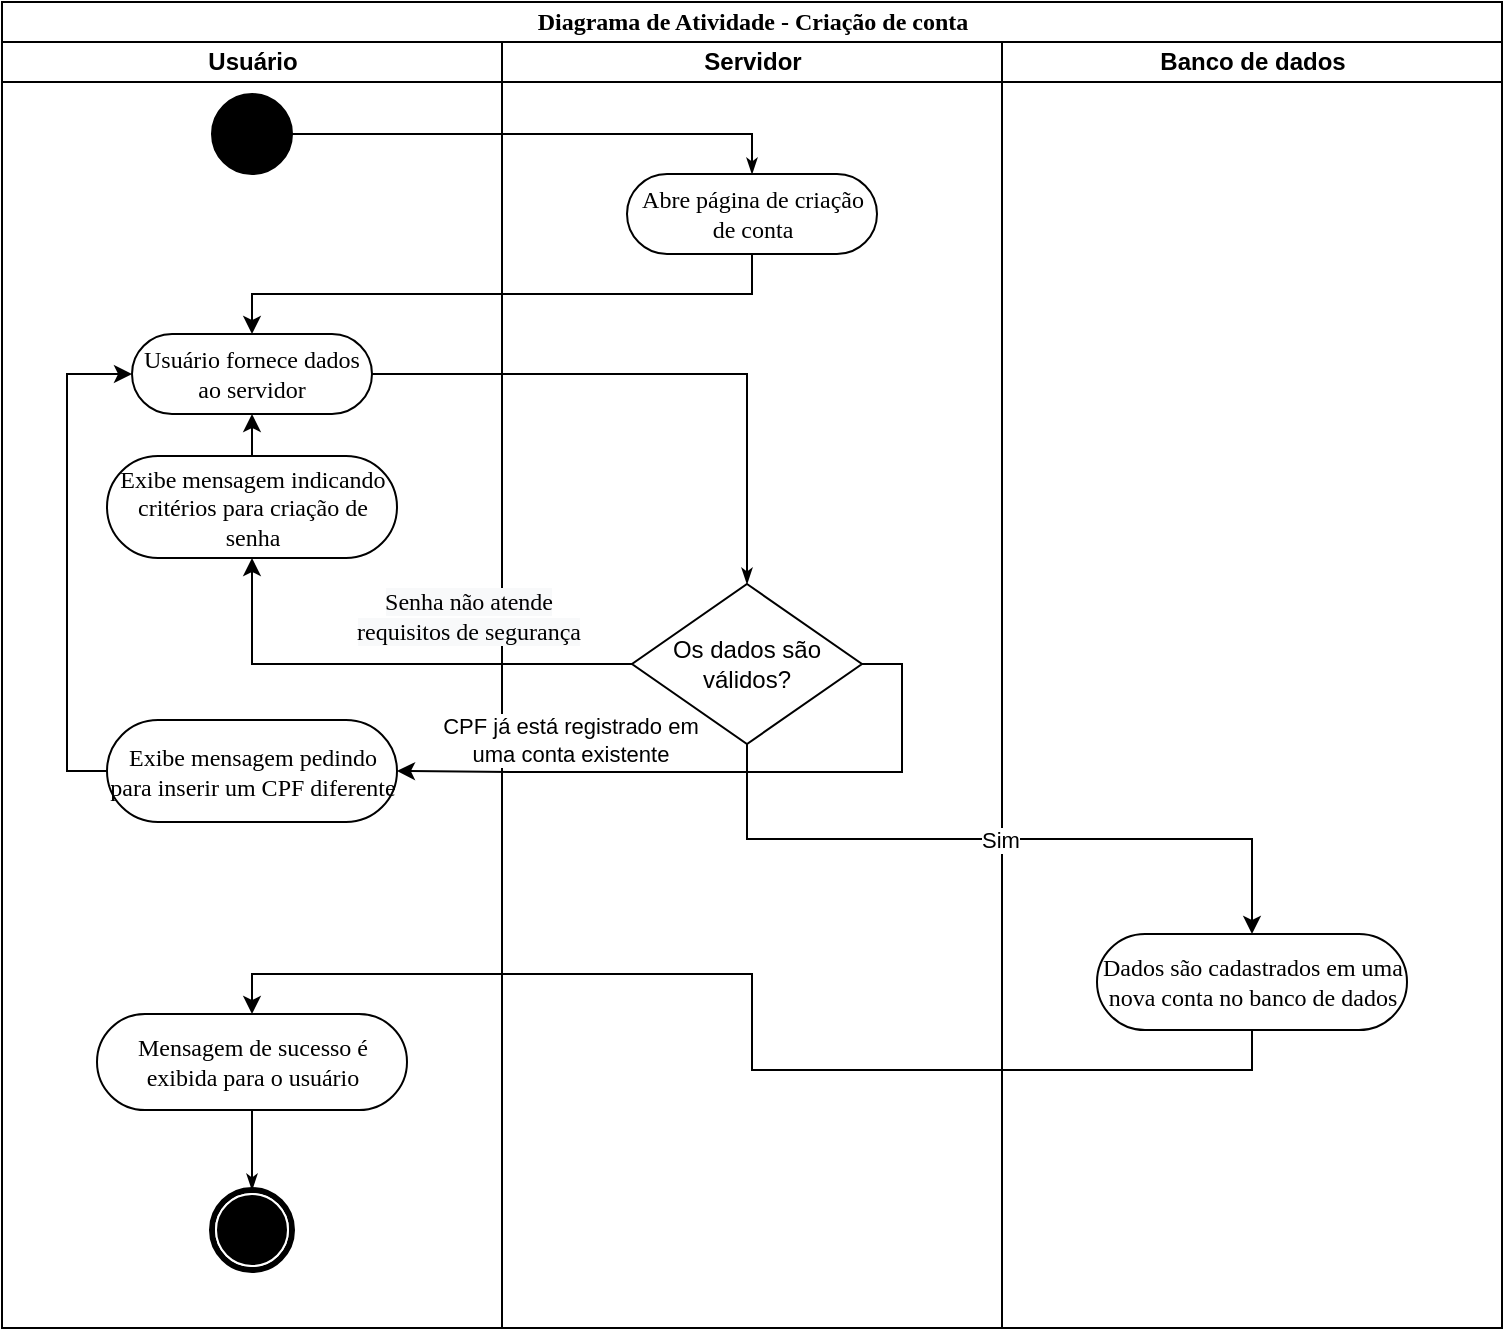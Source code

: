 <mxfile version="20.4.0" type="device"><diagram name="Page-1" id="0783ab3e-0a74-02c8-0abd-f7b4e66b4bec"><mxGraphModel dx="867" dy="446" grid="0" gridSize="10" guides="1" tooltips="1" connect="1" arrows="1" fold="1" page="1" pageScale="1" pageWidth="850" pageHeight="1100" background="none" math="0" shadow="0"><root><mxCell id="0"/><mxCell id="1" parent="0"/><mxCell id="1c1d494c118603dd-1" value="Diagrama de Atividade - Criação de conta" style="swimlane;html=1;childLayout=stackLayout;startSize=20;rounded=0;shadow=0;comic=0;labelBackgroundColor=none;strokeWidth=1;fontFamily=Verdana;fontSize=12;align=center;" parent="1" vertex="1"><mxGeometry x="40" y="20" width="750" height="663" as="geometry"/></mxCell><mxCell id="1c1d494c118603dd-2" value="Usuário" style="swimlane;html=1;startSize=20;" parent="1c1d494c118603dd-1" vertex="1"><mxGeometry y="20" width="250" height="643" as="geometry"/></mxCell><mxCell id="Y7iGVVYDu_4W3cL_ny2J-62" value="" style="ellipse;whiteSpace=wrap;html=1;rounded=0;shadow=0;comic=0;labelBackgroundColor=none;strokeWidth=1;fillColor=#000000;fontFamily=Verdana;fontSize=12;align=center;" parent="1c1d494c118603dd-2" vertex="1"><mxGeometry x="105" y="26" width="40" height="40" as="geometry"/></mxCell><mxCell id="Y7iGVVYDu_4W3cL_ny2J-63" value="Usuário fornece dados ao servidor" style="rounded=1;whiteSpace=wrap;html=1;shadow=0;comic=0;labelBackgroundColor=none;strokeWidth=1;fontFamily=Verdana;fontSize=12;align=center;arcSize=50;" parent="1c1d494c118603dd-2" vertex="1"><mxGeometry x="65" y="146" width="120" height="40" as="geometry"/></mxCell><mxCell id="Y7iGVVYDu_4W3cL_ny2J-74" value="Exibe mensagem indicando critérios para criação de senha" style="rounded=1;whiteSpace=wrap;html=1;shadow=0;comic=0;labelBackgroundColor=none;strokeWidth=1;fontFamily=Verdana;fontSize=12;align=center;arcSize=50;" parent="1c1d494c118603dd-2" vertex="1"><mxGeometry x="52.5" y="207" width="145" height="51" as="geometry"/></mxCell><mxCell id="Y7iGVVYDu_4W3cL_ny2J-73" style="edgeStyle=orthogonalEdgeStyle;rounded=0;orthogonalLoop=1;jettySize=auto;html=1;exitX=0.5;exitY=0;exitDx=0;exitDy=0;entryX=0.5;entryY=1;entryDx=0;entryDy=0;" parent="1c1d494c118603dd-2" source="Y7iGVVYDu_4W3cL_ny2J-74" target="Y7iGVVYDu_4W3cL_ny2J-63" edge="1"><mxGeometry relative="1" as="geometry"><mxPoint x="127" y="203" as="sourcePoint"/><mxPoint x="134" y="192" as="targetPoint"/><Array as="points"/></mxGeometry></mxCell><mxCell id="Y7iGVVYDu_4W3cL_ny2J-78" value="Exibe mensagem pedindo para inserir um CPF diferente" style="rounded=1;whiteSpace=wrap;html=1;shadow=0;comic=0;labelBackgroundColor=none;strokeWidth=1;fontFamily=Verdana;fontSize=12;align=center;arcSize=50;" parent="1c1d494c118603dd-2" vertex="1"><mxGeometry x="52.5" y="339" width="145" height="51" as="geometry"/></mxCell><mxCell id="Y7iGVVYDu_4W3cL_ny2J-77" style="edgeStyle=orthogonalEdgeStyle;rounded=0;orthogonalLoop=1;jettySize=auto;html=1;exitX=0;exitY=0.5;exitDx=0;exitDy=0;entryX=0;entryY=0.5;entryDx=0;entryDy=0;" parent="1c1d494c118603dd-2" source="Y7iGVVYDu_4W3cL_ny2J-78" target="Y7iGVVYDu_4W3cL_ny2J-63" edge="1"><mxGeometry relative="1" as="geometry"><mxPoint x="21" y="140" as="targetPoint"/></mxGeometry></mxCell><mxCell id="Y7iGVVYDu_4W3cL_ny2J-81" value="Mensagem de sucesso é&lt;br&gt;exibida para o usuário" style="rounded=1;whiteSpace=wrap;html=1;shadow=0;comic=0;labelBackgroundColor=none;strokeWidth=1;fontFamily=Verdana;fontSize=12;align=center;arcSize=50;" parent="1c1d494c118603dd-2" vertex="1"><mxGeometry x="47.5" y="486" width="155" height="48" as="geometry"/></mxCell><mxCell id="Y7iGVVYDu_4W3cL_ny2J-65" value="" style="shape=mxgraph.bpmn.shape;html=1;verticalLabelPosition=bottom;labelBackgroundColor=#ffffff;verticalAlign=top;perimeter=ellipsePerimeter;outline=end;symbol=terminate;rounded=0;shadow=0;comic=0;strokeWidth=1;fontFamily=Verdana;fontSize=12;align=center;" parent="1c1d494c118603dd-2" vertex="1"><mxGeometry x="105" y="574" width="40" height="40" as="geometry"/></mxCell><mxCell id="Y7iGVVYDu_4W3cL_ny2J-64" style="edgeStyle=none;rounded=0;html=1;labelBackgroundColor=none;startArrow=none;startFill=0;startSize=5;endArrow=classicThin;endFill=1;endSize=5;jettySize=auto;orthogonalLoop=1;strokeWidth=1;fontFamily=Verdana;fontSize=12;exitX=0.5;exitY=1;exitDx=0;exitDy=0;" parent="1c1d494c118603dd-2" source="Y7iGVVYDu_4W3cL_ny2J-81" target="Y7iGVVYDu_4W3cL_ny2J-65" edge="1"><mxGeometry relative="1" as="geometry"><mxPoint x="373.5" y="522" as="sourcePoint"/></mxGeometry></mxCell><mxCell id="1c1d494c118603dd-3" value="Servidor" style="swimlane;html=1;startSize=20;" parent="1c1d494c118603dd-1" vertex="1"><mxGeometry x="250" y="20" width="250" height="643" as="geometry"/></mxCell><mxCell id="Y7iGVVYDu_4W3cL_ny2J-76" value="Abre página de criação de conta" style="rounded=1;whiteSpace=wrap;html=1;shadow=0;comic=0;labelBackgroundColor=none;strokeWidth=1;fontFamily=Verdana;fontSize=12;align=center;arcSize=50;" parent="1c1d494c118603dd-3" vertex="1"><mxGeometry x="62.5" y="66" width="125" height="40" as="geometry"/></mxCell><mxCell id="Y7iGVVYDu_4W3cL_ny2J-72" value="Os dados são válidos?" style="strokeWidth=1;html=1;shape=mxgraph.flowchart.decision;whiteSpace=wrap;" parent="1c1d494c118603dd-3" vertex="1"><mxGeometry x="65" y="271" width="115" height="80" as="geometry"/></mxCell><mxCell id="1c1d494c118603dd-4" value="Banco de dados" style="swimlane;html=1;startSize=20;" parent="1c1d494c118603dd-1" vertex="1"><mxGeometry x="500" y="20" width="250" height="643" as="geometry"/></mxCell><mxCell id="Y7iGVVYDu_4W3cL_ny2J-80" value="Dados são cadastrados em uma nova conta no banco de dados" style="rounded=1;whiteSpace=wrap;html=1;shadow=0;comic=0;labelBackgroundColor=none;strokeWidth=1;fontFamily=Verdana;fontSize=12;align=center;arcSize=50;" parent="1c1d494c118603dd-4" vertex="1"><mxGeometry x="47.5" y="446" width="155" height="48" as="geometry"/></mxCell><mxCell id="Y7iGVVYDu_4W3cL_ny2J-61" style="edgeStyle=orthogonalEdgeStyle;rounded=0;html=1;labelBackgroundColor=none;startArrow=none;startFill=0;startSize=5;endArrow=classicThin;endFill=1;endSize=5;jettySize=auto;orthogonalLoop=1;strokeWidth=1;fontFamily=Verdana;fontSize=12;entryX=0.5;entryY=0;entryDx=0;entryDy=0;" parent="1c1d494c118603dd-1" source="Y7iGVVYDu_4W3cL_ny2J-62" target="Y7iGVVYDu_4W3cL_ny2J-76" edge="1"><mxGeometry relative="1" as="geometry"/></mxCell><mxCell id="Y7iGVVYDu_4W3cL_ny2J-75" style="edgeStyle=orthogonalEdgeStyle;rounded=0;orthogonalLoop=1;jettySize=auto;html=1;exitX=0.5;exitY=1;exitDx=0;exitDy=0;entryX=0.5;entryY=0;entryDx=0;entryDy=0;" parent="1c1d494c118603dd-1" source="Y7iGVVYDu_4W3cL_ny2J-76" target="Y7iGVVYDu_4W3cL_ny2J-63" edge="1"><mxGeometry relative="1" as="geometry"/></mxCell><mxCell id="Y7iGVVYDu_4W3cL_ny2J-66" style="edgeStyle=orthogonalEdgeStyle;rounded=0;html=1;entryX=0.5;entryY=0;labelBackgroundColor=none;startArrow=none;startFill=0;startSize=5;endArrow=classicThin;endFill=1;endSize=5;jettySize=auto;orthogonalLoop=1;strokeWidth=1;fontFamily=Verdana;fontSize=12;entryDx=0;entryDy=0;exitX=1;exitY=0.5;exitDx=0;exitDy=0;entryPerimeter=0;" parent="1c1d494c118603dd-1" source="Y7iGVVYDu_4W3cL_ny2J-63" target="Y7iGVVYDu_4W3cL_ny2J-72" edge="1"><mxGeometry relative="1" as="geometry"><Array as="points"/><mxPoint x="394" y="291" as="targetPoint"/></mxGeometry></mxCell><mxCell id="Y7iGVVYDu_4W3cL_ny2J-67" style="edgeStyle=orthogonalEdgeStyle;rounded=0;orthogonalLoop=1;jettySize=auto;html=1;exitX=0;exitY=0.5;exitDx=0;exitDy=0;exitPerimeter=0;entryX=0.5;entryY=1;entryDx=0;entryDy=0;" parent="1c1d494c118603dd-1" source="Y7iGVVYDu_4W3cL_ny2J-72" target="Y7iGVVYDu_4W3cL_ny2J-74" edge="1"><mxGeometry relative="1" as="geometry"><mxPoint x="150" y="285" as="targetPoint"/></mxGeometry></mxCell><mxCell id="Y7iGVVYDu_4W3cL_ny2J-68" value="&lt;span style=&quot;font-family: Verdana; font-size: 12px; background-color: rgb(248, 249, 250);&quot;&gt;Senha não atende &lt;br&gt;requisitos de segurança&lt;/span&gt;" style="edgeLabel;html=1;align=center;verticalAlign=middle;resizable=0;points=[];" parent="Y7iGVVYDu_4W3cL_ny2J-67" vertex="1" connectable="0"><mxGeometry x="-0.564" relative="1" as="geometry"><mxPoint x="-29" y="-24" as="offset"/></mxGeometry></mxCell><mxCell id="Y7iGVVYDu_4W3cL_ny2J-69" style="edgeStyle=orthogonalEdgeStyle;rounded=0;orthogonalLoop=1;jettySize=auto;html=1;exitX=1;exitY=0.5;exitDx=0;exitDy=0;exitPerimeter=0;entryX=1;entryY=0.5;entryDx=0;entryDy=0;" parent="1c1d494c118603dd-1" source="Y7iGVVYDu_4W3cL_ny2J-72" target="Y7iGVVYDu_4W3cL_ny2J-78" edge="1"><mxGeometry relative="1" as="geometry"><mxPoint x="221" y="429" as="targetPoint"/><Array as="points"><mxPoint x="450" y="331"/><mxPoint x="450" y="385"/><mxPoint x="256" y="385"/></Array></mxGeometry></mxCell><mxCell id="Y7iGVVYDu_4W3cL_ny2J-70" value="CPF já está registrado em &lt;br&gt;uma conta existente" style="edgeLabel;html=1;align=center;verticalAlign=middle;resizable=0;points=[];" parent="Y7iGVVYDu_4W3cL_ny2J-69" vertex="1" connectable="0"><mxGeometry x="0.371" y="-3" relative="1" as="geometry"><mxPoint x="-16" y="-13" as="offset"/></mxGeometry></mxCell><mxCell id="Y7iGVVYDu_4W3cL_ny2J-71" value="Sim" style="edgeStyle=orthogonalEdgeStyle;rounded=0;orthogonalLoop=1;jettySize=auto;html=1;exitX=0.5;exitY=1;exitDx=0;exitDy=0;exitPerimeter=0;entryX=0.5;entryY=0;entryDx=0;entryDy=0;" parent="1c1d494c118603dd-1" source="Y7iGVVYDu_4W3cL_ny2J-72" target="Y7iGVVYDu_4W3cL_ny2J-80" edge="1"><mxGeometry relative="1" as="geometry"/></mxCell><mxCell id="Y7iGVVYDu_4W3cL_ny2J-79" style="edgeStyle=orthogonalEdgeStyle;rounded=0;orthogonalLoop=1;jettySize=auto;html=1;exitX=0.5;exitY=1;exitDx=0;exitDy=0;entryX=0.5;entryY=0;entryDx=0;entryDy=0;" parent="1c1d494c118603dd-1" source="Y7iGVVYDu_4W3cL_ny2J-80" target="Y7iGVVYDu_4W3cL_ny2J-81" edge="1"><mxGeometry relative="1" as="geometry"/></mxCell></root></mxGraphModel></diagram></mxfile>